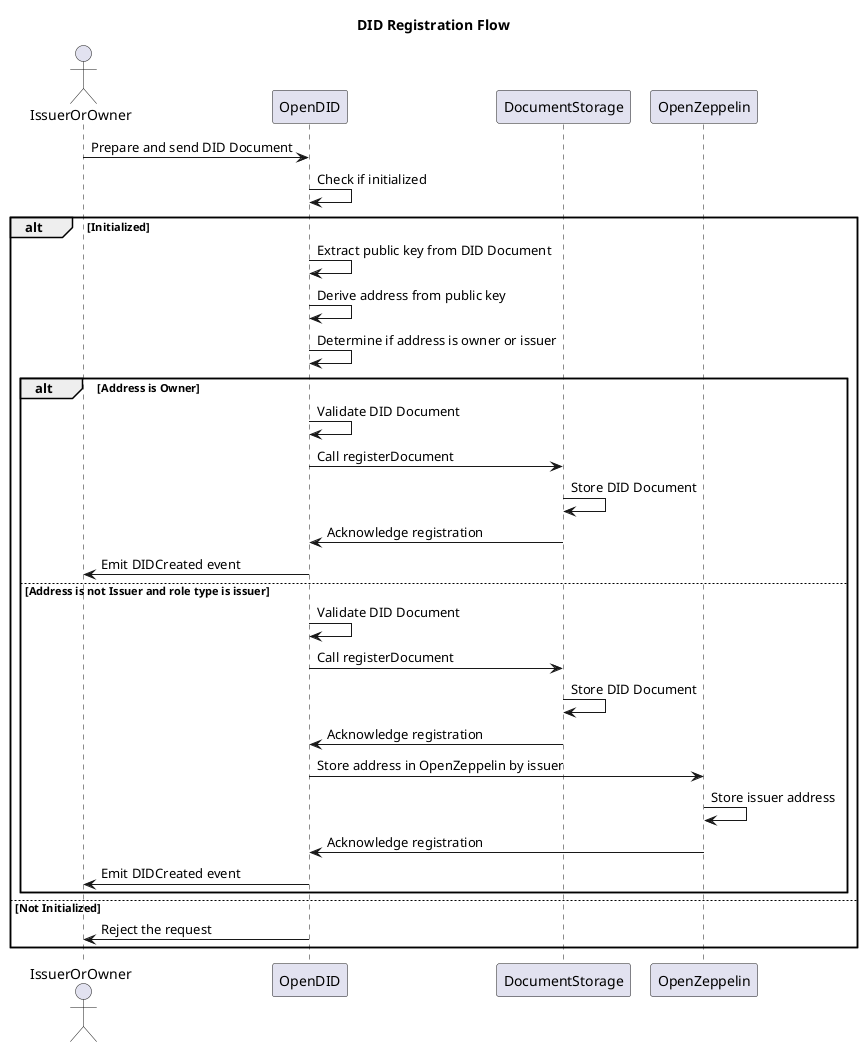 @startuml did-besu-contract DID Registration Flow
title DID Registration Flow

actor IssuerOrOwner
participant OpenDID
participant DocumentStorage
participant OpenZeppelin

IssuerOrOwner -> OpenDID: Prepare and send DID Document
OpenDID -> OpenDID: Check if initialized
alt Initialized
    OpenDID -> OpenDID: Extract public key from DID Document
    OpenDID -> OpenDID: Derive address from public key
    OpenDID -> OpenDID: Determine if address is owner or issuer
    alt Address is Owner
        OpenDID -> OpenDID: Validate DID Document
        OpenDID -> DocumentStorage: Call registerDocument
        DocumentStorage -> DocumentStorage: Store DID Document
        DocumentStorage -> OpenDID: Acknowledge registration
        OpenDID -> IssuerOrOwner: Emit DIDCreated event
    else Address is not Issuer and role type is issuer
        OpenDID -> OpenDID: Validate DID Document
        OpenDID -> DocumentStorage: Call registerDocument
        DocumentStorage -> DocumentStorage: Store DID Document
        DocumentStorage -> OpenDID: Acknowledge registration
        OpenDID -> OpenZeppelin: Store address in OpenZeppelin by issuer
        OpenZeppelin -> OpenZeppelin: Store issuer address
        OpenZeppelin -> OpenDID: Acknowledge registration
        OpenDID -> IssuerOrOwner: Emit DIDCreated event
    end
else Not Initialized
    OpenDID -> IssuerOrOwner: Reject the request
end

@enduml